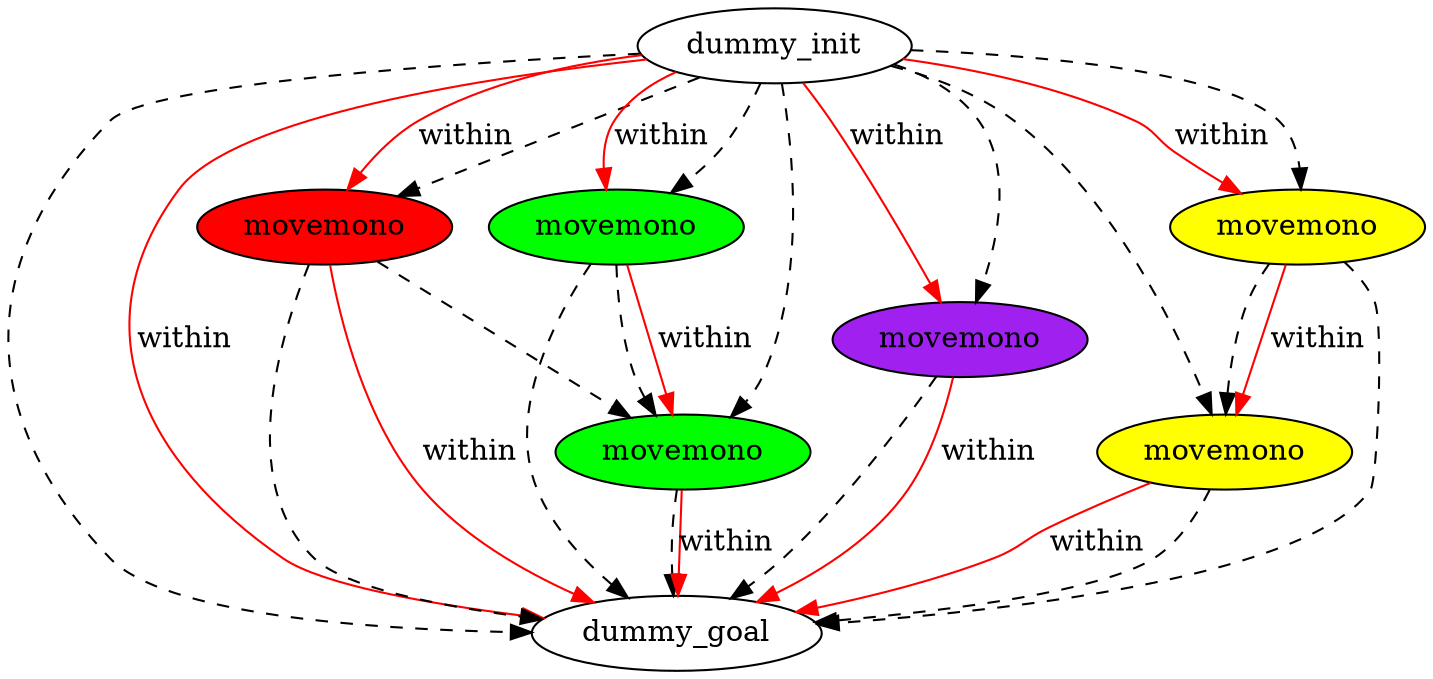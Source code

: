 digraph {
	"d26d17e7-2265-70ea-1fd5-6d9aa2adeaec" [label=dummy_init fillcolor=white style=filled]
	"fc531d70-cea9-8475-b30b-3ddf9c3cecfb" [label=dummy_goal fillcolor=white style=filled]
	"473e33f4-6edf-7a31-cac5-d720a1c38fab" [label=movemono fillcolor=green style=filled]
	"db1cbc92-05c4-ff1c-429e-fc0052277a80" [label=movemono fillcolor=purple style=filled]
	"eb2b70b1-4032-8bf7-249a-db493430d170" [label=movemono fillcolor=yellow style=filled]
	"426d3c0a-fa62-f311-4e6b-0de5cdd06382" [label=movemono fillcolor=yellow style=filled]
	"ac65fd58-9b3c-a067-c3d1-153413995777" [label=movemono fillcolor=red style=filled]
	"1b6294b3-fd8c-a39b-f577-0b4faa1d0499" [label=movemono fillcolor=green style=filled]
	"eb2b70b1-4032-8bf7-249a-db493430d170" -> "fc531d70-cea9-8475-b30b-3ddf9c3cecfb" [color=black style=dashed]
	"ac65fd58-9b3c-a067-c3d1-153413995777" -> "fc531d70-cea9-8475-b30b-3ddf9c3cecfb" [color=black style=dashed]
	"d26d17e7-2265-70ea-1fd5-6d9aa2adeaec" -> "473e33f4-6edf-7a31-cac5-d720a1c38fab" [color=black style=dashed]
	"473e33f4-6edf-7a31-cac5-d720a1c38fab" -> "fc531d70-cea9-8475-b30b-3ddf9c3cecfb" [color=black style=dashed]
	"d26d17e7-2265-70ea-1fd5-6d9aa2adeaec" -> "426d3c0a-fa62-f311-4e6b-0de5cdd06382" [color=black style=dashed]
	"d26d17e7-2265-70ea-1fd5-6d9aa2adeaec" -> "1b6294b3-fd8c-a39b-f577-0b4faa1d0499" [color=black style=dashed]
	"d26d17e7-2265-70ea-1fd5-6d9aa2adeaec" -> "db1cbc92-05c4-ff1c-429e-fc0052277a80" [color=black style=dashed]
	"ac65fd58-9b3c-a067-c3d1-153413995777" -> "473e33f4-6edf-7a31-cac5-d720a1c38fab" [color=black style=dashed]
	"1b6294b3-fd8c-a39b-f577-0b4faa1d0499" -> "473e33f4-6edf-7a31-cac5-d720a1c38fab" [color=black style=dashed]
	"d26d17e7-2265-70ea-1fd5-6d9aa2adeaec" -> "fc531d70-cea9-8475-b30b-3ddf9c3cecfb" [color=black style=dashed]
	"d26d17e7-2265-70ea-1fd5-6d9aa2adeaec" -> "ac65fd58-9b3c-a067-c3d1-153413995777" [color=black style=dashed]
	"d26d17e7-2265-70ea-1fd5-6d9aa2adeaec" -> "eb2b70b1-4032-8bf7-249a-db493430d170" [color=black style=dashed]
	"db1cbc92-05c4-ff1c-429e-fc0052277a80" -> "fc531d70-cea9-8475-b30b-3ddf9c3cecfb" [color=black style=dashed]
	"426d3c0a-fa62-f311-4e6b-0de5cdd06382" -> "eb2b70b1-4032-8bf7-249a-db493430d170" [color=black style=dashed]
	"1b6294b3-fd8c-a39b-f577-0b4faa1d0499" -> "fc531d70-cea9-8475-b30b-3ddf9c3cecfb" [color=black style=dashed]
	"426d3c0a-fa62-f311-4e6b-0de5cdd06382" -> "fc531d70-cea9-8475-b30b-3ddf9c3cecfb" [color=black style=dashed]
	"473e33f4-6edf-7a31-cac5-d720a1c38fab" -> "fc531d70-cea9-8475-b30b-3ddf9c3cecfb" [label=within color=red]
	"d26d17e7-2265-70ea-1fd5-6d9aa2adeaec" -> "1b6294b3-fd8c-a39b-f577-0b4faa1d0499" [label=within color=red]
	"d26d17e7-2265-70ea-1fd5-6d9aa2adeaec" -> "ac65fd58-9b3c-a067-c3d1-153413995777" [label=within color=red]
	"eb2b70b1-4032-8bf7-249a-db493430d170" -> "fc531d70-cea9-8475-b30b-3ddf9c3cecfb" [label=within color=red]
	"d26d17e7-2265-70ea-1fd5-6d9aa2adeaec" -> "db1cbc92-05c4-ff1c-429e-fc0052277a80" [label=within color=red]
	"d26d17e7-2265-70ea-1fd5-6d9aa2adeaec" -> "fc531d70-cea9-8475-b30b-3ddf9c3cecfb" [label=within color=red]
	"426d3c0a-fa62-f311-4e6b-0de5cdd06382" -> "eb2b70b1-4032-8bf7-249a-db493430d170" [label=within color=red]
	"d26d17e7-2265-70ea-1fd5-6d9aa2adeaec" -> "426d3c0a-fa62-f311-4e6b-0de5cdd06382" [label=within color=red]
	"ac65fd58-9b3c-a067-c3d1-153413995777" -> "fc531d70-cea9-8475-b30b-3ddf9c3cecfb" [label=within color=red]
	"db1cbc92-05c4-ff1c-429e-fc0052277a80" -> "fc531d70-cea9-8475-b30b-3ddf9c3cecfb" [label=within color=red]
	"1b6294b3-fd8c-a39b-f577-0b4faa1d0499" -> "473e33f4-6edf-7a31-cac5-d720a1c38fab" [label=within color=red]
}
